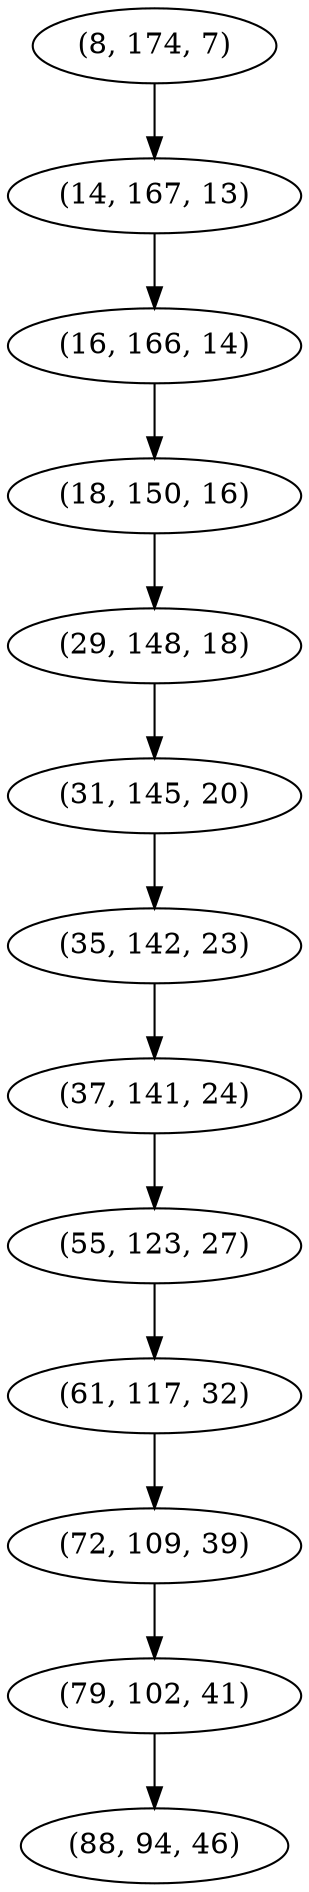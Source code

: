 digraph tree {
    "(8, 174, 7)";
    "(14, 167, 13)";
    "(16, 166, 14)";
    "(18, 150, 16)";
    "(29, 148, 18)";
    "(31, 145, 20)";
    "(35, 142, 23)";
    "(37, 141, 24)";
    "(55, 123, 27)";
    "(61, 117, 32)";
    "(72, 109, 39)";
    "(79, 102, 41)";
    "(88, 94, 46)";
    "(8, 174, 7)" -> "(14, 167, 13)";
    "(14, 167, 13)" -> "(16, 166, 14)";
    "(16, 166, 14)" -> "(18, 150, 16)";
    "(18, 150, 16)" -> "(29, 148, 18)";
    "(29, 148, 18)" -> "(31, 145, 20)";
    "(31, 145, 20)" -> "(35, 142, 23)";
    "(35, 142, 23)" -> "(37, 141, 24)";
    "(37, 141, 24)" -> "(55, 123, 27)";
    "(55, 123, 27)" -> "(61, 117, 32)";
    "(61, 117, 32)" -> "(72, 109, 39)";
    "(72, 109, 39)" -> "(79, 102, 41)";
    "(79, 102, 41)" -> "(88, 94, 46)";
}
